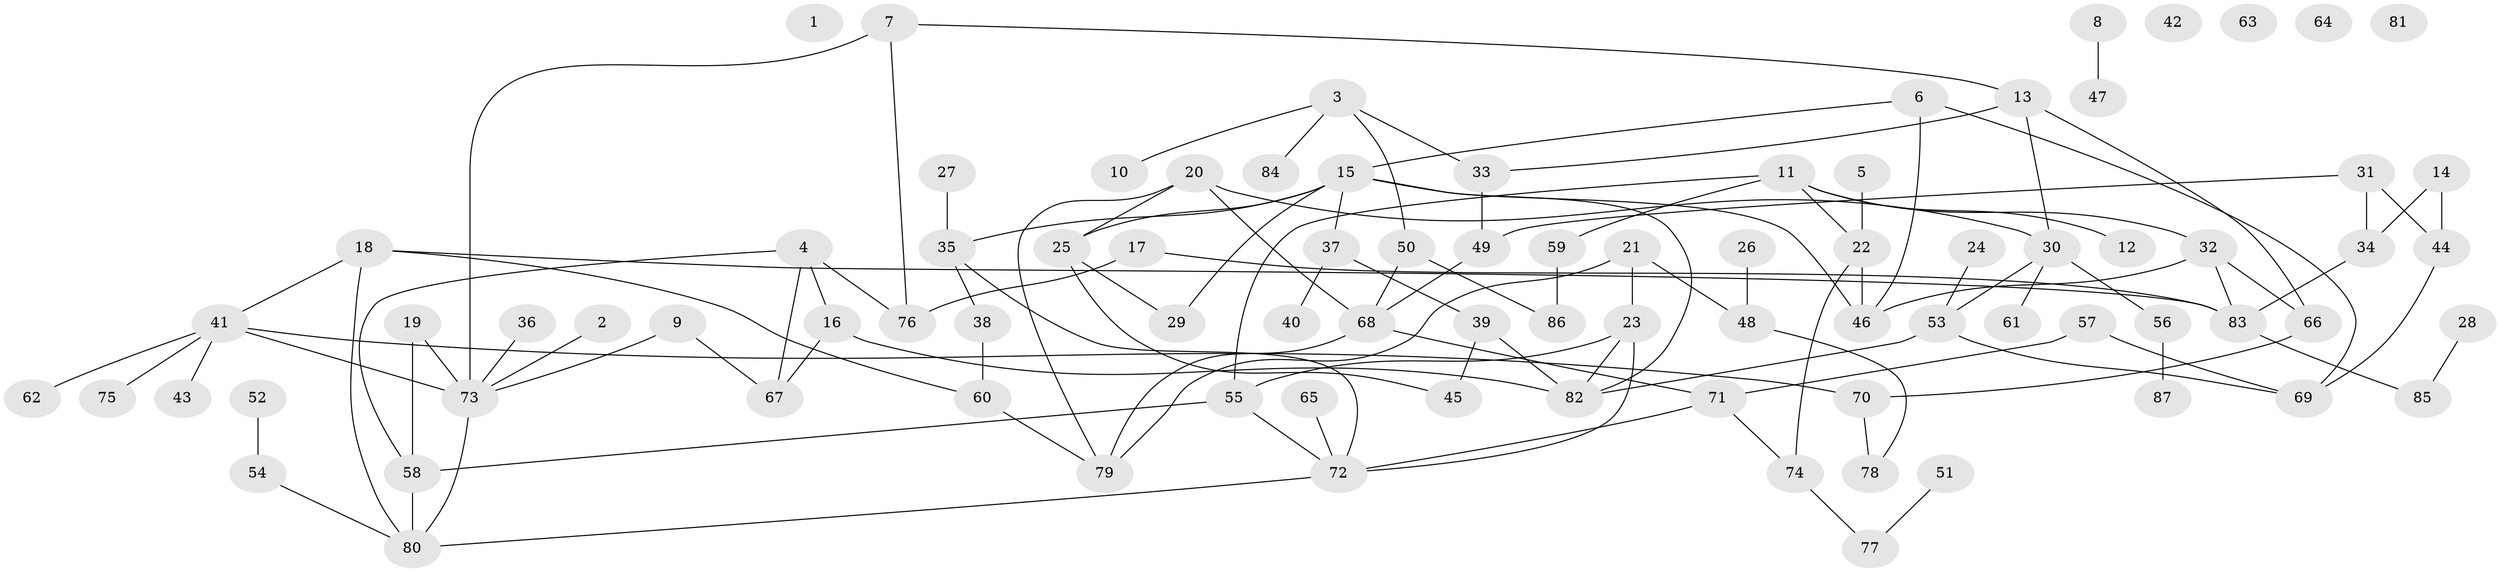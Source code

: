 // Generated by graph-tools (version 1.1) at 2025/33/03/09/25 02:33:33]
// undirected, 87 vertices, 116 edges
graph export_dot {
graph [start="1"]
  node [color=gray90,style=filled];
  1;
  2;
  3;
  4;
  5;
  6;
  7;
  8;
  9;
  10;
  11;
  12;
  13;
  14;
  15;
  16;
  17;
  18;
  19;
  20;
  21;
  22;
  23;
  24;
  25;
  26;
  27;
  28;
  29;
  30;
  31;
  32;
  33;
  34;
  35;
  36;
  37;
  38;
  39;
  40;
  41;
  42;
  43;
  44;
  45;
  46;
  47;
  48;
  49;
  50;
  51;
  52;
  53;
  54;
  55;
  56;
  57;
  58;
  59;
  60;
  61;
  62;
  63;
  64;
  65;
  66;
  67;
  68;
  69;
  70;
  71;
  72;
  73;
  74;
  75;
  76;
  77;
  78;
  79;
  80;
  81;
  82;
  83;
  84;
  85;
  86;
  87;
  2 -- 73;
  3 -- 10;
  3 -- 33;
  3 -- 50;
  3 -- 84;
  4 -- 16;
  4 -- 58;
  4 -- 67;
  4 -- 76;
  5 -- 22;
  6 -- 15;
  6 -- 46;
  6 -- 69;
  7 -- 13;
  7 -- 73;
  7 -- 76;
  8 -- 47;
  9 -- 67;
  9 -- 73;
  11 -- 12;
  11 -- 22;
  11 -- 32;
  11 -- 55;
  11 -- 59;
  13 -- 30;
  13 -- 33;
  13 -- 66;
  14 -- 34;
  14 -- 44;
  15 -- 25;
  15 -- 29;
  15 -- 35;
  15 -- 37;
  15 -- 46;
  15 -- 82;
  16 -- 67;
  16 -- 82;
  17 -- 76;
  17 -- 83;
  18 -- 41;
  18 -- 60;
  18 -- 80;
  18 -- 83;
  19 -- 58;
  19 -- 73;
  20 -- 25;
  20 -- 30;
  20 -- 68;
  20 -- 79;
  21 -- 23;
  21 -- 48;
  21 -- 79;
  22 -- 46;
  22 -- 74;
  23 -- 55;
  23 -- 72;
  23 -- 82;
  24 -- 53;
  25 -- 29;
  25 -- 45;
  26 -- 48;
  27 -- 35;
  28 -- 85;
  30 -- 53;
  30 -- 56;
  30 -- 61;
  31 -- 34;
  31 -- 44;
  31 -- 49;
  32 -- 46;
  32 -- 66;
  32 -- 83;
  33 -- 49;
  34 -- 83;
  35 -- 38;
  35 -- 72;
  36 -- 73;
  37 -- 39;
  37 -- 40;
  38 -- 60;
  39 -- 45;
  39 -- 82;
  41 -- 43;
  41 -- 62;
  41 -- 70;
  41 -- 73;
  41 -- 75;
  44 -- 69;
  48 -- 78;
  49 -- 68;
  50 -- 68;
  50 -- 86;
  51 -- 77;
  52 -- 54;
  53 -- 69;
  53 -- 82;
  54 -- 80;
  55 -- 58;
  55 -- 72;
  56 -- 87;
  57 -- 69;
  57 -- 71;
  58 -- 80;
  59 -- 86;
  60 -- 79;
  65 -- 72;
  66 -- 70;
  68 -- 71;
  68 -- 79;
  70 -- 78;
  71 -- 72;
  71 -- 74;
  72 -- 80;
  73 -- 80;
  74 -- 77;
  83 -- 85;
}
